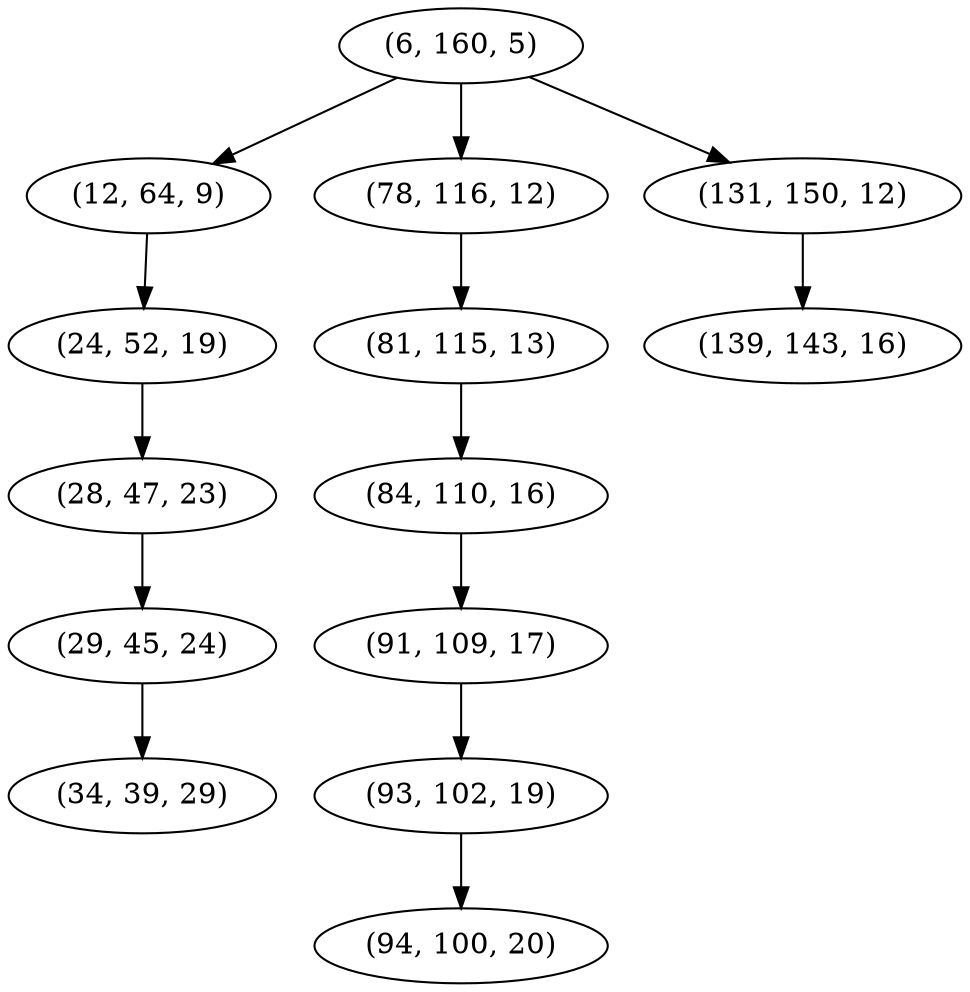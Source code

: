 digraph tree {
    "(6, 160, 5)";
    "(12, 64, 9)";
    "(24, 52, 19)";
    "(28, 47, 23)";
    "(29, 45, 24)";
    "(34, 39, 29)";
    "(78, 116, 12)";
    "(81, 115, 13)";
    "(84, 110, 16)";
    "(91, 109, 17)";
    "(93, 102, 19)";
    "(94, 100, 20)";
    "(131, 150, 12)";
    "(139, 143, 16)";
    "(6, 160, 5)" -> "(12, 64, 9)";
    "(6, 160, 5)" -> "(78, 116, 12)";
    "(6, 160, 5)" -> "(131, 150, 12)";
    "(12, 64, 9)" -> "(24, 52, 19)";
    "(24, 52, 19)" -> "(28, 47, 23)";
    "(28, 47, 23)" -> "(29, 45, 24)";
    "(29, 45, 24)" -> "(34, 39, 29)";
    "(78, 116, 12)" -> "(81, 115, 13)";
    "(81, 115, 13)" -> "(84, 110, 16)";
    "(84, 110, 16)" -> "(91, 109, 17)";
    "(91, 109, 17)" -> "(93, 102, 19)";
    "(93, 102, 19)" -> "(94, 100, 20)";
    "(131, 150, 12)" -> "(139, 143, 16)";
}
